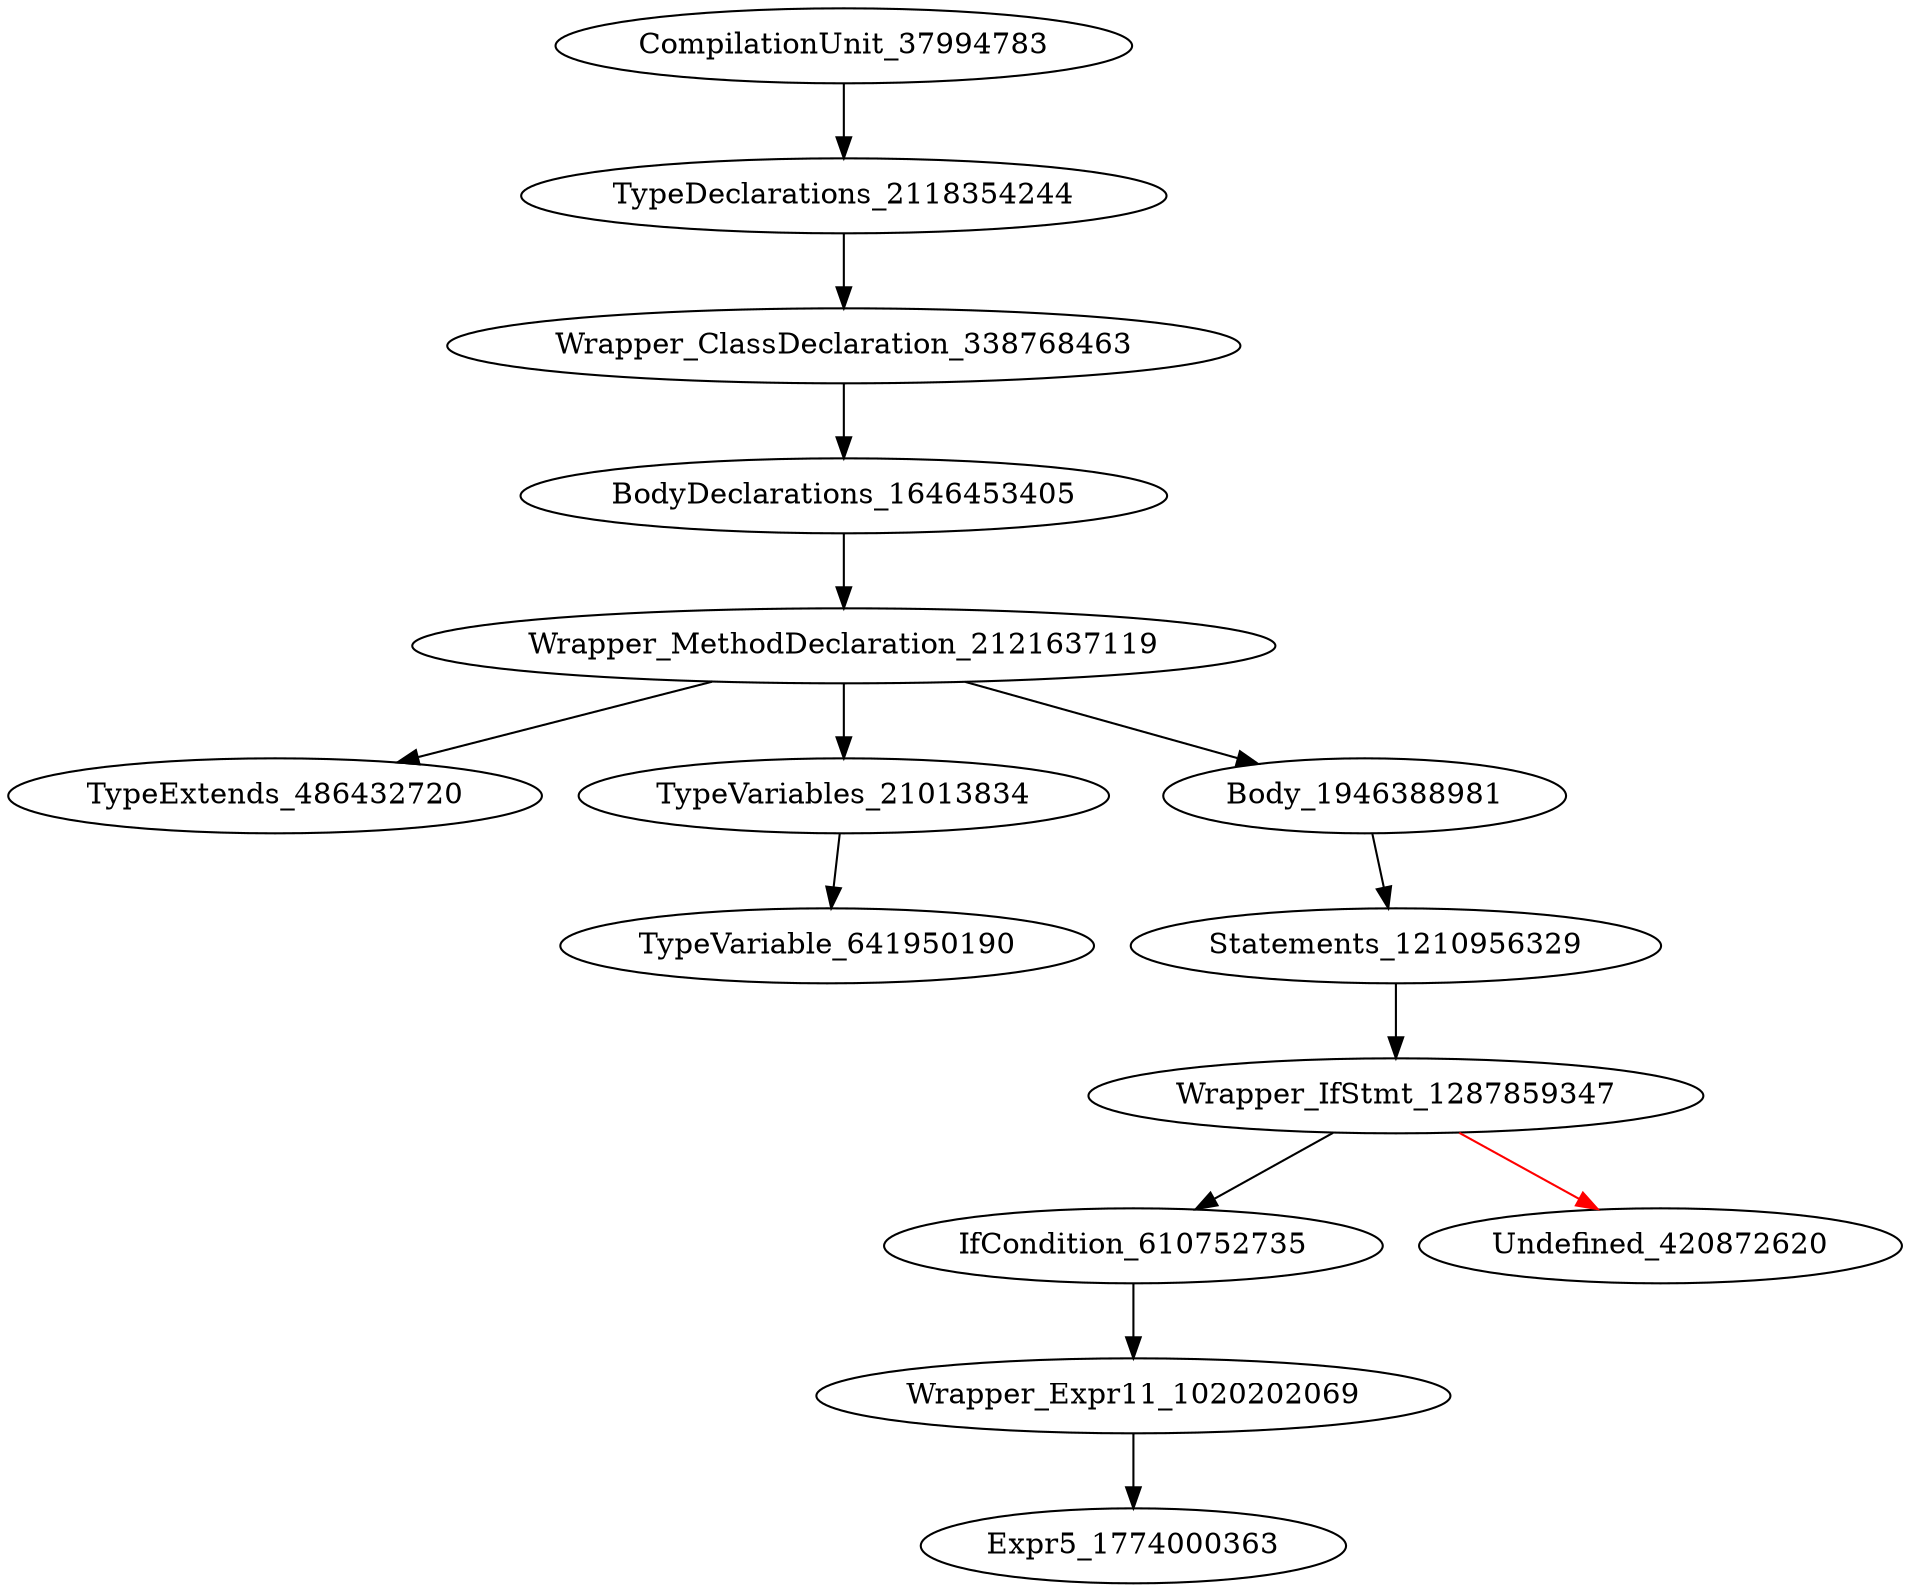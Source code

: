digraph {
CompilationUnit_37994783 -> TypeDeclarations_2118354244
TypeDeclarations_2118354244 -> Wrapper_ClassDeclaration_338768463
Wrapper_ClassDeclaration_338768463 -> BodyDeclarations_1646453405
BodyDeclarations_1646453405 -> Wrapper_MethodDeclaration_2121637119
Wrapper_MethodDeclaration_2121637119 -> TypeExtends_486432720
Wrapper_MethodDeclaration_2121637119 -> TypeVariables_21013834
Wrapper_MethodDeclaration_2121637119 -> Body_1946388981
TypeVariables_21013834 -> TypeVariable_641950190
Body_1946388981 -> Statements_1210956329
Statements_1210956329 -> Wrapper_IfStmt_1287859347
Wrapper_IfStmt_1287859347 -> IfCondition_610752735
Wrapper_IfStmt_1287859347 -> Undefined_420872620 [color = red] 
IfCondition_610752735 -> Wrapper_Expr11_1020202069
Wrapper_Expr11_1020202069 -> Expr5_1774000363
}